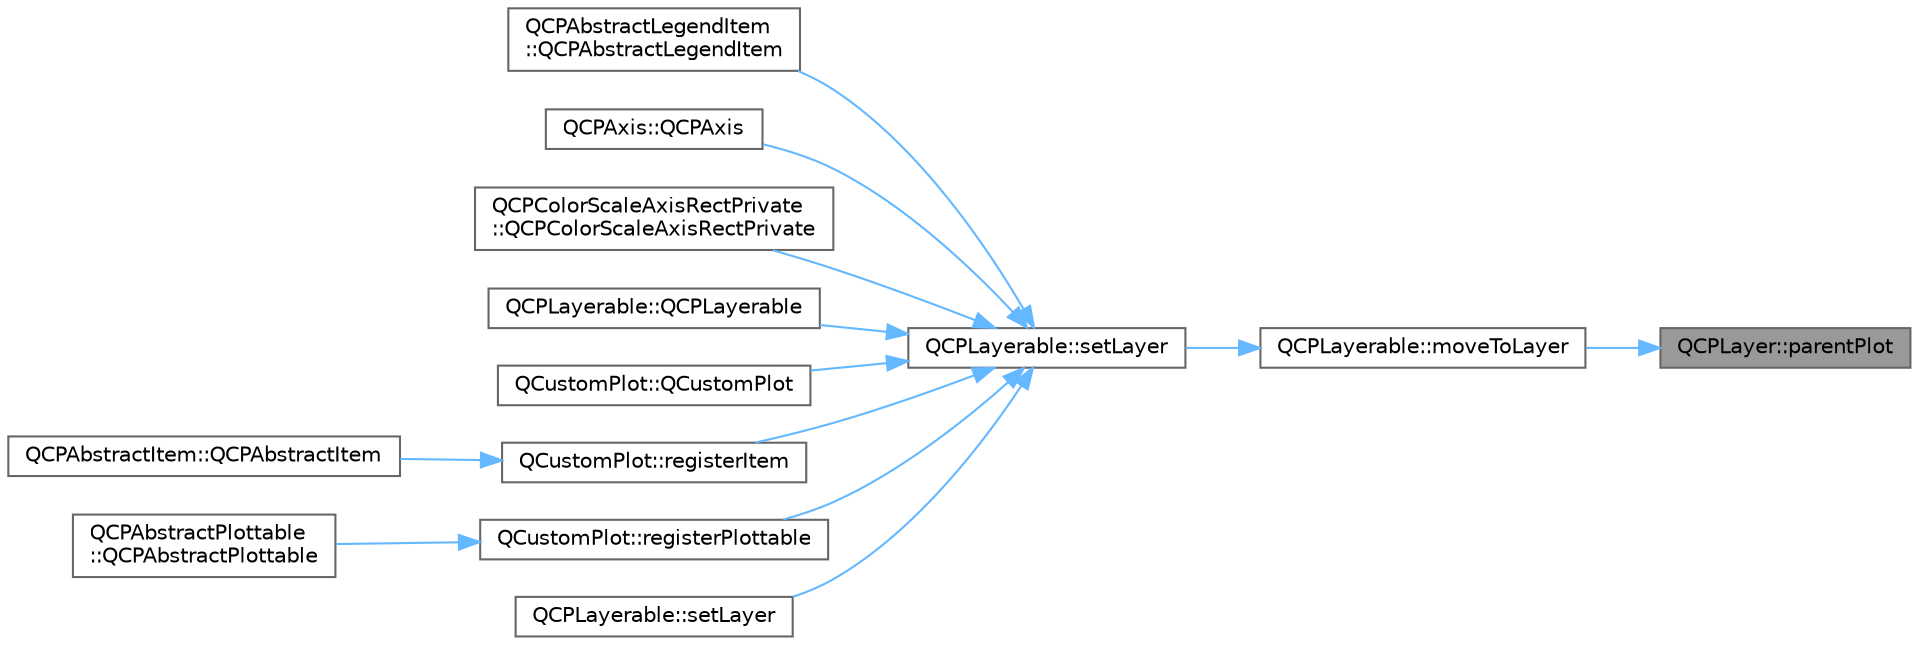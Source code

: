 digraph "QCPLayer::parentPlot"
{
 // LATEX_PDF_SIZE
  bgcolor="transparent";
  edge [fontname=Helvetica,fontsize=10,labelfontname=Helvetica,labelfontsize=10];
  node [fontname=Helvetica,fontsize=10,shape=box,height=0.2,width=0.4];
  rankdir="RL";
  Node1 [label="QCPLayer::parentPlot",height=0.2,width=0.4,color="gray40", fillcolor="grey60", style="filled", fontcolor="black",tooltip=" "];
  Node1 -> Node2 [dir="back",color="steelblue1",style="solid"];
  Node2 [label="QCPLayerable::moveToLayer",height=0.2,width=0.4,color="grey40", fillcolor="white", style="filled",URL="$class_q_c_p_layerable.html#af94484cfb7cbbddb7de522e9be71d9a4",tooltip=" "];
  Node2 -> Node3 [dir="back",color="steelblue1",style="solid"];
  Node3 [label="QCPLayerable::setLayer",height=0.2,width=0.4,color="grey40", fillcolor="white", style="filled",URL="$class_q_c_p_layerable.html#ab0d0da6d2de45a118886d2c8e16d5a54",tooltip=" "];
  Node3 -> Node4 [dir="back",color="steelblue1",style="solid"];
  Node4 [label="QCPAbstractLegendItem\l::QCPAbstractLegendItem",height=0.2,width=0.4,color="grey40", fillcolor="white", style="filled",URL="$class_q_c_p_abstract_legend_item.html#afaff87610e8da0fa238ecf552872d774",tooltip=" "];
  Node3 -> Node5 [dir="back",color="steelblue1",style="solid"];
  Node5 [label="QCPAxis::QCPAxis",height=0.2,width=0.4,color="grey40", fillcolor="white", style="filled",URL="$class_q_c_p_axis.html#ac62c042968bae0e6d474fcfc57c9b71f",tooltip=" "];
  Node3 -> Node6 [dir="back",color="steelblue1",style="solid"];
  Node6 [label="QCPColorScaleAxisRectPrivate\l::QCPColorScaleAxisRectPrivate",height=0.2,width=0.4,color="grey40", fillcolor="white", style="filled",URL="$class_q_c_p_color_scale_axis_rect_private.html#ad3b242f75dd2b33581364a4e668a80db",tooltip=" "];
  Node3 -> Node7 [dir="back",color="steelblue1",style="solid"];
  Node7 [label="QCPLayerable::QCPLayerable",height=0.2,width=0.4,color="grey40", fillcolor="white", style="filled",URL="$class_q_c_p_layerable.html#a74c0fa237f29bf0e49565013fc5d1ec0",tooltip=" "];
  Node3 -> Node8 [dir="back",color="steelblue1",style="solid"];
  Node8 [label="QCustomPlot::QCustomPlot",height=0.2,width=0.4,color="grey40", fillcolor="white", style="filled",URL="$class_q_custom_plot.html#a45b99626558651a6428b83972b0b34b8",tooltip=" "];
  Node3 -> Node9 [dir="back",color="steelblue1",style="solid"];
  Node9 [label="QCustomPlot::registerItem",height=0.2,width=0.4,color="grey40", fillcolor="white", style="filled",URL="$class_q_custom_plot.html#afbd4010b2e3f364c8d512691b2a1640a",tooltip=" "];
  Node9 -> Node10 [dir="back",color="steelblue1",style="solid"];
  Node10 [label="QCPAbstractItem::QCPAbstractItem",height=0.2,width=0.4,color="grey40", fillcolor="white", style="filled",URL="$class_q_c_p_abstract_item.html#a9922507d8b4503a1fe1ed0b1030e23b6",tooltip=" "];
  Node3 -> Node11 [dir="back",color="steelblue1",style="solid"];
  Node11 [label="QCustomPlot::registerPlottable",height=0.2,width=0.4,color="grey40", fillcolor="white", style="filled",URL="$class_q_custom_plot.html#aeba7733bb9fadfb5a375b3f40de9e58a",tooltip=" "];
  Node11 -> Node12 [dir="back",color="steelblue1",style="solid"];
  Node12 [label="QCPAbstractPlottable\l::QCPAbstractPlottable",height=0.2,width=0.4,color="grey40", fillcolor="white", style="filled",URL="$class_q_c_p_abstract_plottable.html#af78a036e40db6f53a31abadc5323715a",tooltip=" "];
  Node3 -> Node13 [dir="back",color="steelblue1",style="solid"];
  Node13 [label="QCPLayerable::setLayer",height=0.2,width=0.4,color="grey40", fillcolor="white", style="filled",URL="$class_q_c_p_layerable.html#ab25a0e7b897993b44447caee0f142083",tooltip=" "];
}
